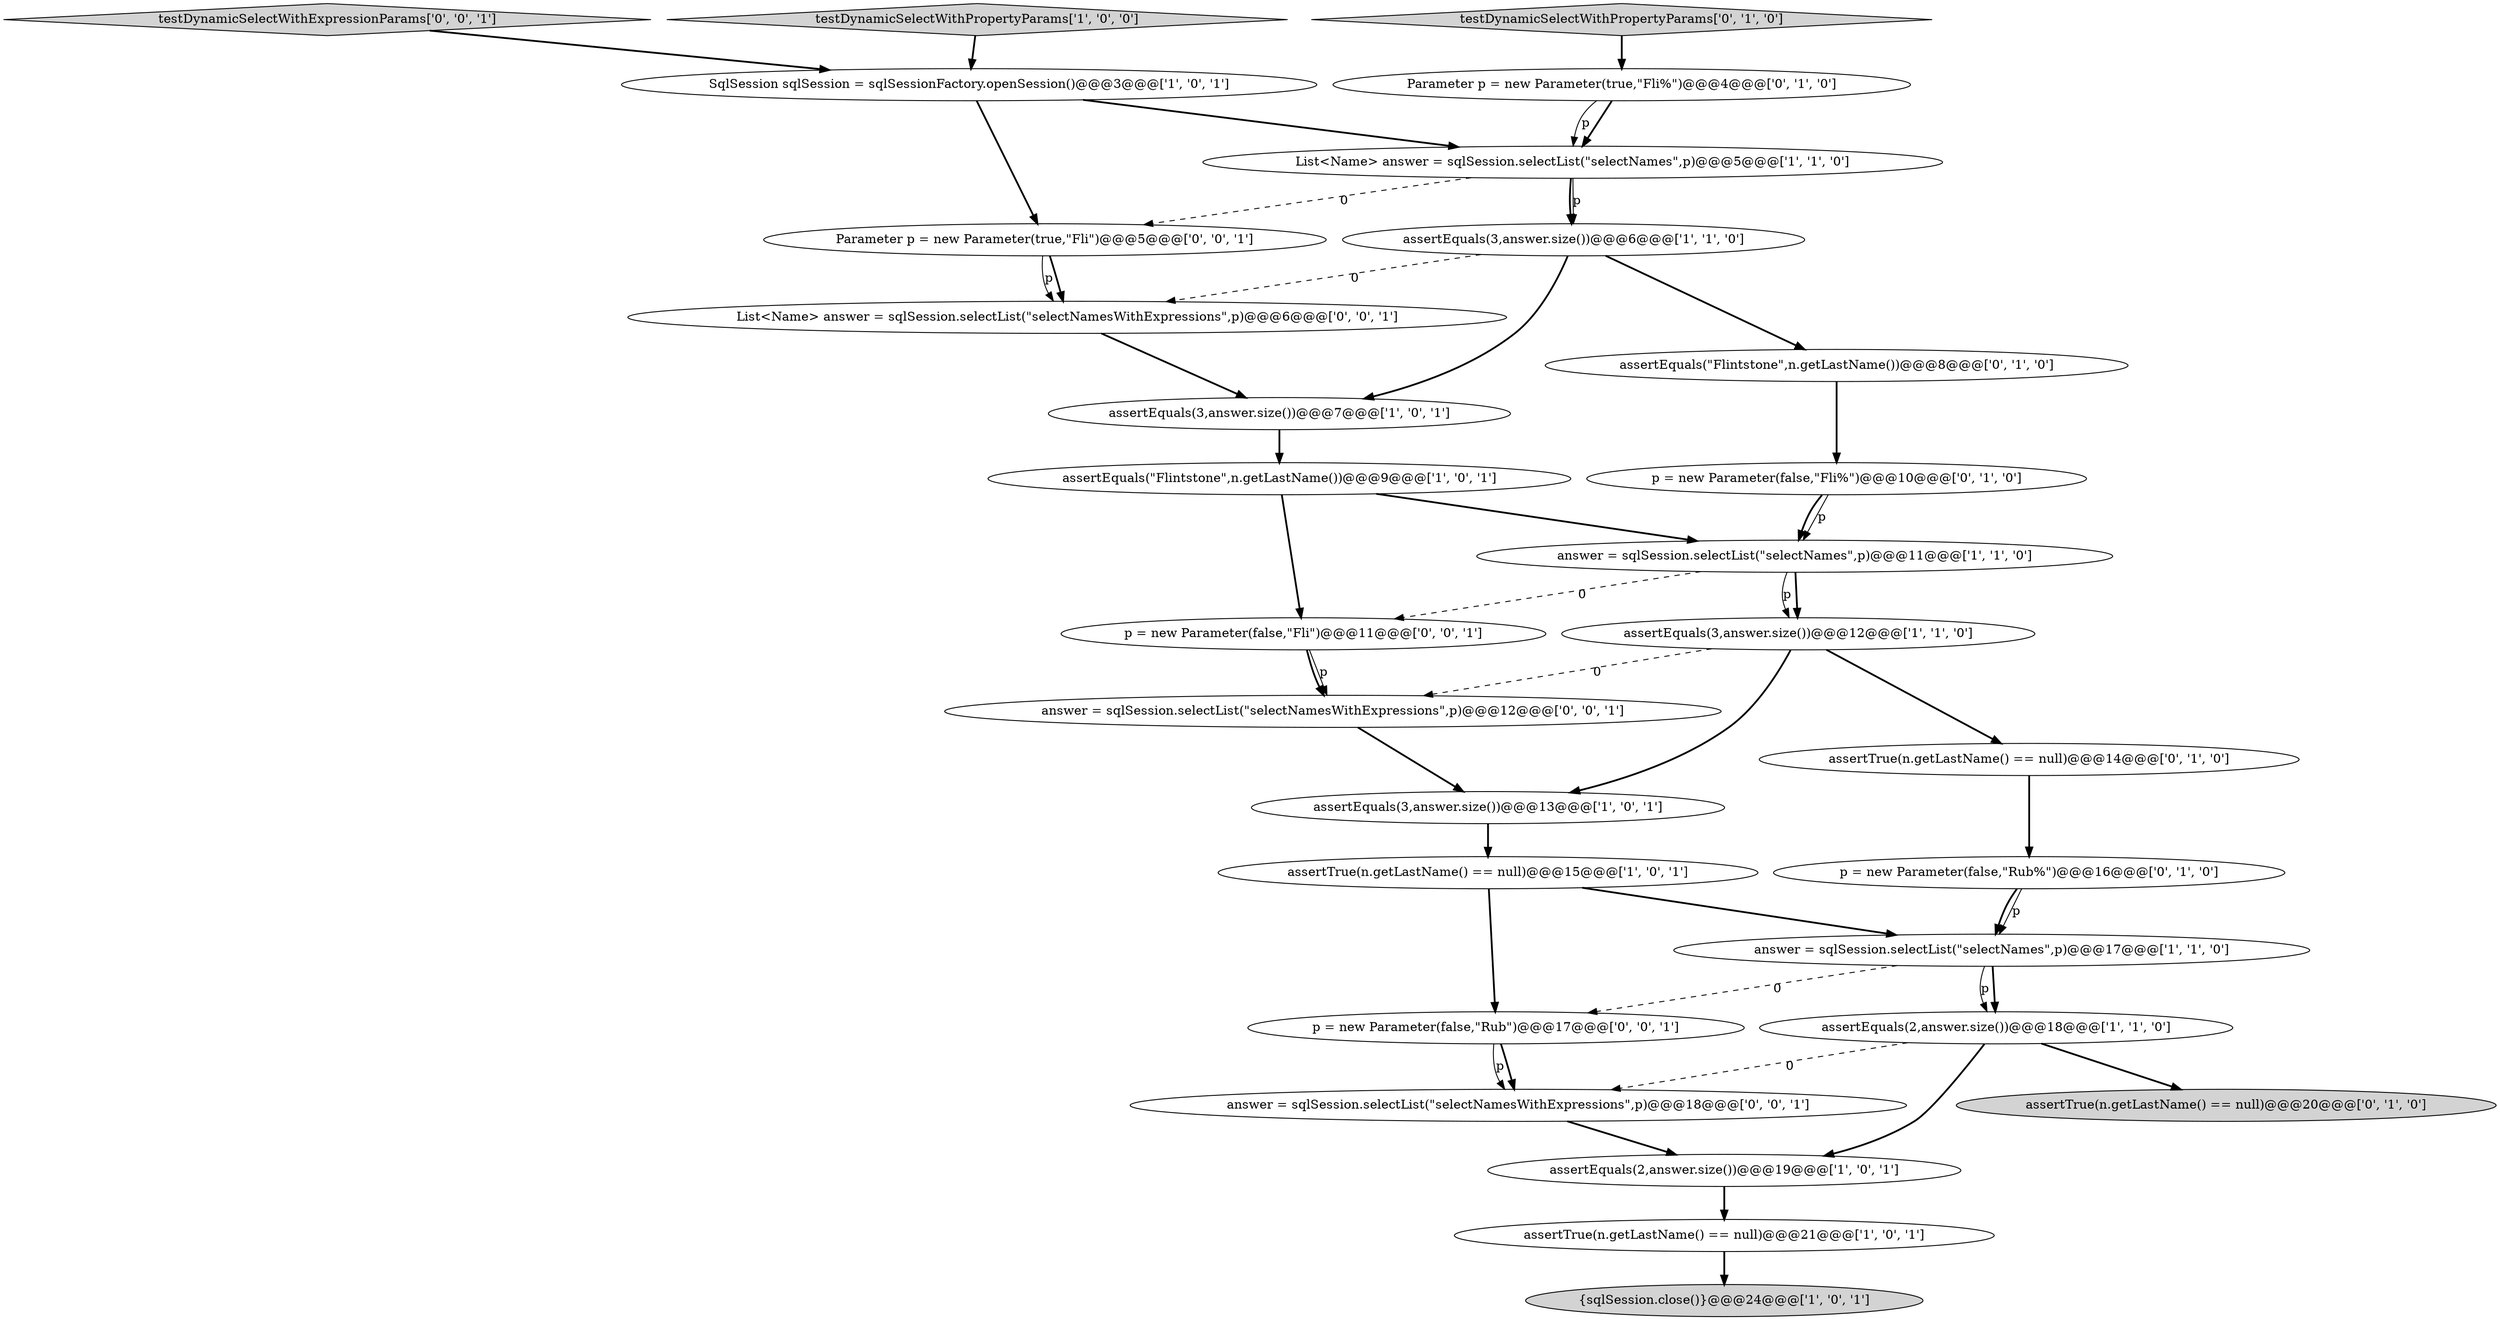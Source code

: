 digraph {
10 [style = filled, label = "assertEquals(3,answer.size())@@@12@@@['1', '1', '0']", fillcolor = white, shape = ellipse image = "AAA0AAABBB1BBB"];
5 [style = filled, label = "assertEquals(3,answer.size())@@@6@@@['1', '1', '0']", fillcolor = white, shape = ellipse image = "AAA0AAABBB1BBB"];
6 [style = filled, label = "SqlSession sqlSession = sqlSessionFactory.openSession()@@@3@@@['1', '0', '1']", fillcolor = white, shape = ellipse image = "AAA0AAABBB1BBB"];
24 [style = filled, label = "testDynamicSelectWithExpressionParams['0', '0', '1']", fillcolor = lightgray, shape = diamond image = "AAA0AAABBB3BBB"];
15 [style = filled, label = "p = new Parameter(false,\"Fli%\")@@@10@@@['0', '1', '0']", fillcolor = white, shape = ellipse image = "AAA0AAABBB2BBB"];
3 [style = filled, label = "testDynamicSelectWithPropertyParams['1', '0', '0']", fillcolor = lightgray, shape = diamond image = "AAA0AAABBB1BBB"];
12 [style = filled, label = "assertTrue(n.getLastName() == null)@@@21@@@['1', '0', '1']", fillcolor = white, shape = ellipse image = "AAA0AAABBB1BBB"];
17 [style = filled, label = "assertTrue(n.getLastName() == null)@@@20@@@['0', '1', '0']", fillcolor = lightgray, shape = ellipse image = "AAA0AAABBB2BBB"];
1 [style = filled, label = "assertTrue(n.getLastName() == null)@@@15@@@['1', '0', '1']", fillcolor = white, shape = ellipse image = "AAA0AAABBB1BBB"];
19 [style = filled, label = "Parameter p = new Parameter(true,\"Fli%\")@@@4@@@['0', '1', '0']", fillcolor = white, shape = ellipse image = "AAA0AAABBB2BBB"];
16 [style = filled, label = "p = new Parameter(false,\"Rub%\")@@@16@@@['0', '1', '0']", fillcolor = white, shape = ellipse image = "AAA0AAABBB2BBB"];
20 [style = filled, label = "assertEquals(\"Flintstone\",n.getLastName())@@@8@@@['0', '1', '0']", fillcolor = white, shape = ellipse image = "AAA0AAABBB2BBB"];
9 [style = filled, label = "answer = sqlSession.selectList(\"selectNames\",p)@@@11@@@['1', '1', '0']", fillcolor = white, shape = ellipse image = "AAA0AAABBB1BBB"];
26 [style = filled, label = "answer = sqlSession.selectList(\"selectNamesWithExpressions\",p)@@@12@@@['0', '0', '1']", fillcolor = white, shape = ellipse image = "AAA0AAABBB3BBB"];
2 [style = filled, label = "answer = sqlSession.selectList(\"selectNames\",p)@@@17@@@['1', '1', '0']", fillcolor = white, shape = ellipse image = "AAA0AAABBB1BBB"];
21 [style = filled, label = "assertTrue(n.getLastName() == null)@@@14@@@['0', '1', '0']", fillcolor = white, shape = ellipse image = "AAA0AAABBB2BBB"];
0 [style = filled, label = "List<Name> answer = sqlSession.selectList(\"selectNames\",p)@@@5@@@['1', '1', '0']", fillcolor = white, shape = ellipse image = "AAA0AAABBB1BBB"];
25 [style = filled, label = "p = new Parameter(false,\"Fli\")@@@11@@@['0', '0', '1']", fillcolor = white, shape = ellipse image = "AAA0AAABBB3BBB"];
8 [style = filled, label = "assertEquals(3,answer.size())@@@13@@@['1', '0', '1']", fillcolor = white, shape = ellipse image = "AAA0AAABBB1BBB"];
13 [style = filled, label = "assertEquals(\"Flintstone\",n.getLastName())@@@9@@@['1', '0', '1']", fillcolor = white, shape = ellipse image = "AAA0AAABBB1BBB"];
4 [style = filled, label = "assertEquals(2,answer.size())@@@19@@@['1', '0', '1']", fillcolor = white, shape = ellipse image = "AAA0AAABBB1BBB"];
28 [style = filled, label = "answer = sqlSession.selectList(\"selectNamesWithExpressions\",p)@@@18@@@['0', '0', '1']", fillcolor = white, shape = ellipse image = "AAA0AAABBB3BBB"];
7 [style = filled, label = "assertEquals(3,answer.size())@@@7@@@['1', '0', '1']", fillcolor = white, shape = ellipse image = "AAA0AAABBB1BBB"];
22 [style = filled, label = "Parameter p = new Parameter(true,\"Fli\")@@@5@@@['0', '0', '1']", fillcolor = white, shape = ellipse image = "AAA0AAABBB3BBB"];
11 [style = filled, label = "{sqlSession.close()}@@@24@@@['1', '0', '1']", fillcolor = lightgray, shape = ellipse image = "AAA0AAABBB1BBB"];
23 [style = filled, label = "p = new Parameter(false,\"Rub\")@@@17@@@['0', '0', '1']", fillcolor = white, shape = ellipse image = "AAA0AAABBB3BBB"];
18 [style = filled, label = "testDynamicSelectWithPropertyParams['0', '1', '0']", fillcolor = lightgray, shape = diamond image = "AAA0AAABBB2BBB"];
14 [style = filled, label = "assertEquals(2,answer.size())@@@18@@@['1', '1', '0']", fillcolor = white, shape = ellipse image = "AAA0AAABBB1BBB"];
27 [style = filled, label = "List<Name> answer = sqlSession.selectList(\"selectNamesWithExpressions\",p)@@@6@@@['0', '0', '1']", fillcolor = white, shape = ellipse image = "AAA0AAABBB3BBB"];
7->13 [style = bold, label=""];
2->23 [style = dashed, label="0"];
13->25 [style = bold, label=""];
0->5 [style = solid, label="p"];
25->26 [style = solid, label="p"];
5->20 [style = bold, label=""];
14->28 [style = dashed, label="0"];
6->22 [style = bold, label=""];
2->14 [style = solid, label="p"];
15->9 [style = solid, label="p"];
12->11 [style = bold, label=""];
18->19 [style = bold, label=""];
3->6 [style = bold, label=""];
14->17 [style = bold, label=""];
26->8 [style = bold, label=""];
6->0 [style = bold, label=""];
10->21 [style = bold, label=""];
9->10 [style = bold, label=""];
16->2 [style = bold, label=""];
16->2 [style = solid, label="p"];
0->22 [style = dashed, label="0"];
1->23 [style = bold, label=""];
19->0 [style = bold, label=""];
23->28 [style = bold, label=""];
8->1 [style = bold, label=""];
5->27 [style = dashed, label="0"];
10->26 [style = dashed, label="0"];
10->8 [style = bold, label=""];
22->27 [style = bold, label=""];
15->9 [style = bold, label=""];
2->14 [style = bold, label=""];
27->7 [style = bold, label=""];
25->26 [style = bold, label=""];
9->25 [style = dashed, label="0"];
21->16 [style = bold, label=""];
4->12 [style = bold, label=""];
5->7 [style = bold, label=""];
1->2 [style = bold, label=""];
13->9 [style = bold, label=""];
23->28 [style = solid, label="p"];
19->0 [style = solid, label="p"];
24->6 [style = bold, label=""];
9->10 [style = solid, label="p"];
20->15 [style = bold, label=""];
22->27 [style = solid, label="p"];
28->4 [style = bold, label=""];
0->5 [style = bold, label=""];
14->4 [style = bold, label=""];
}
